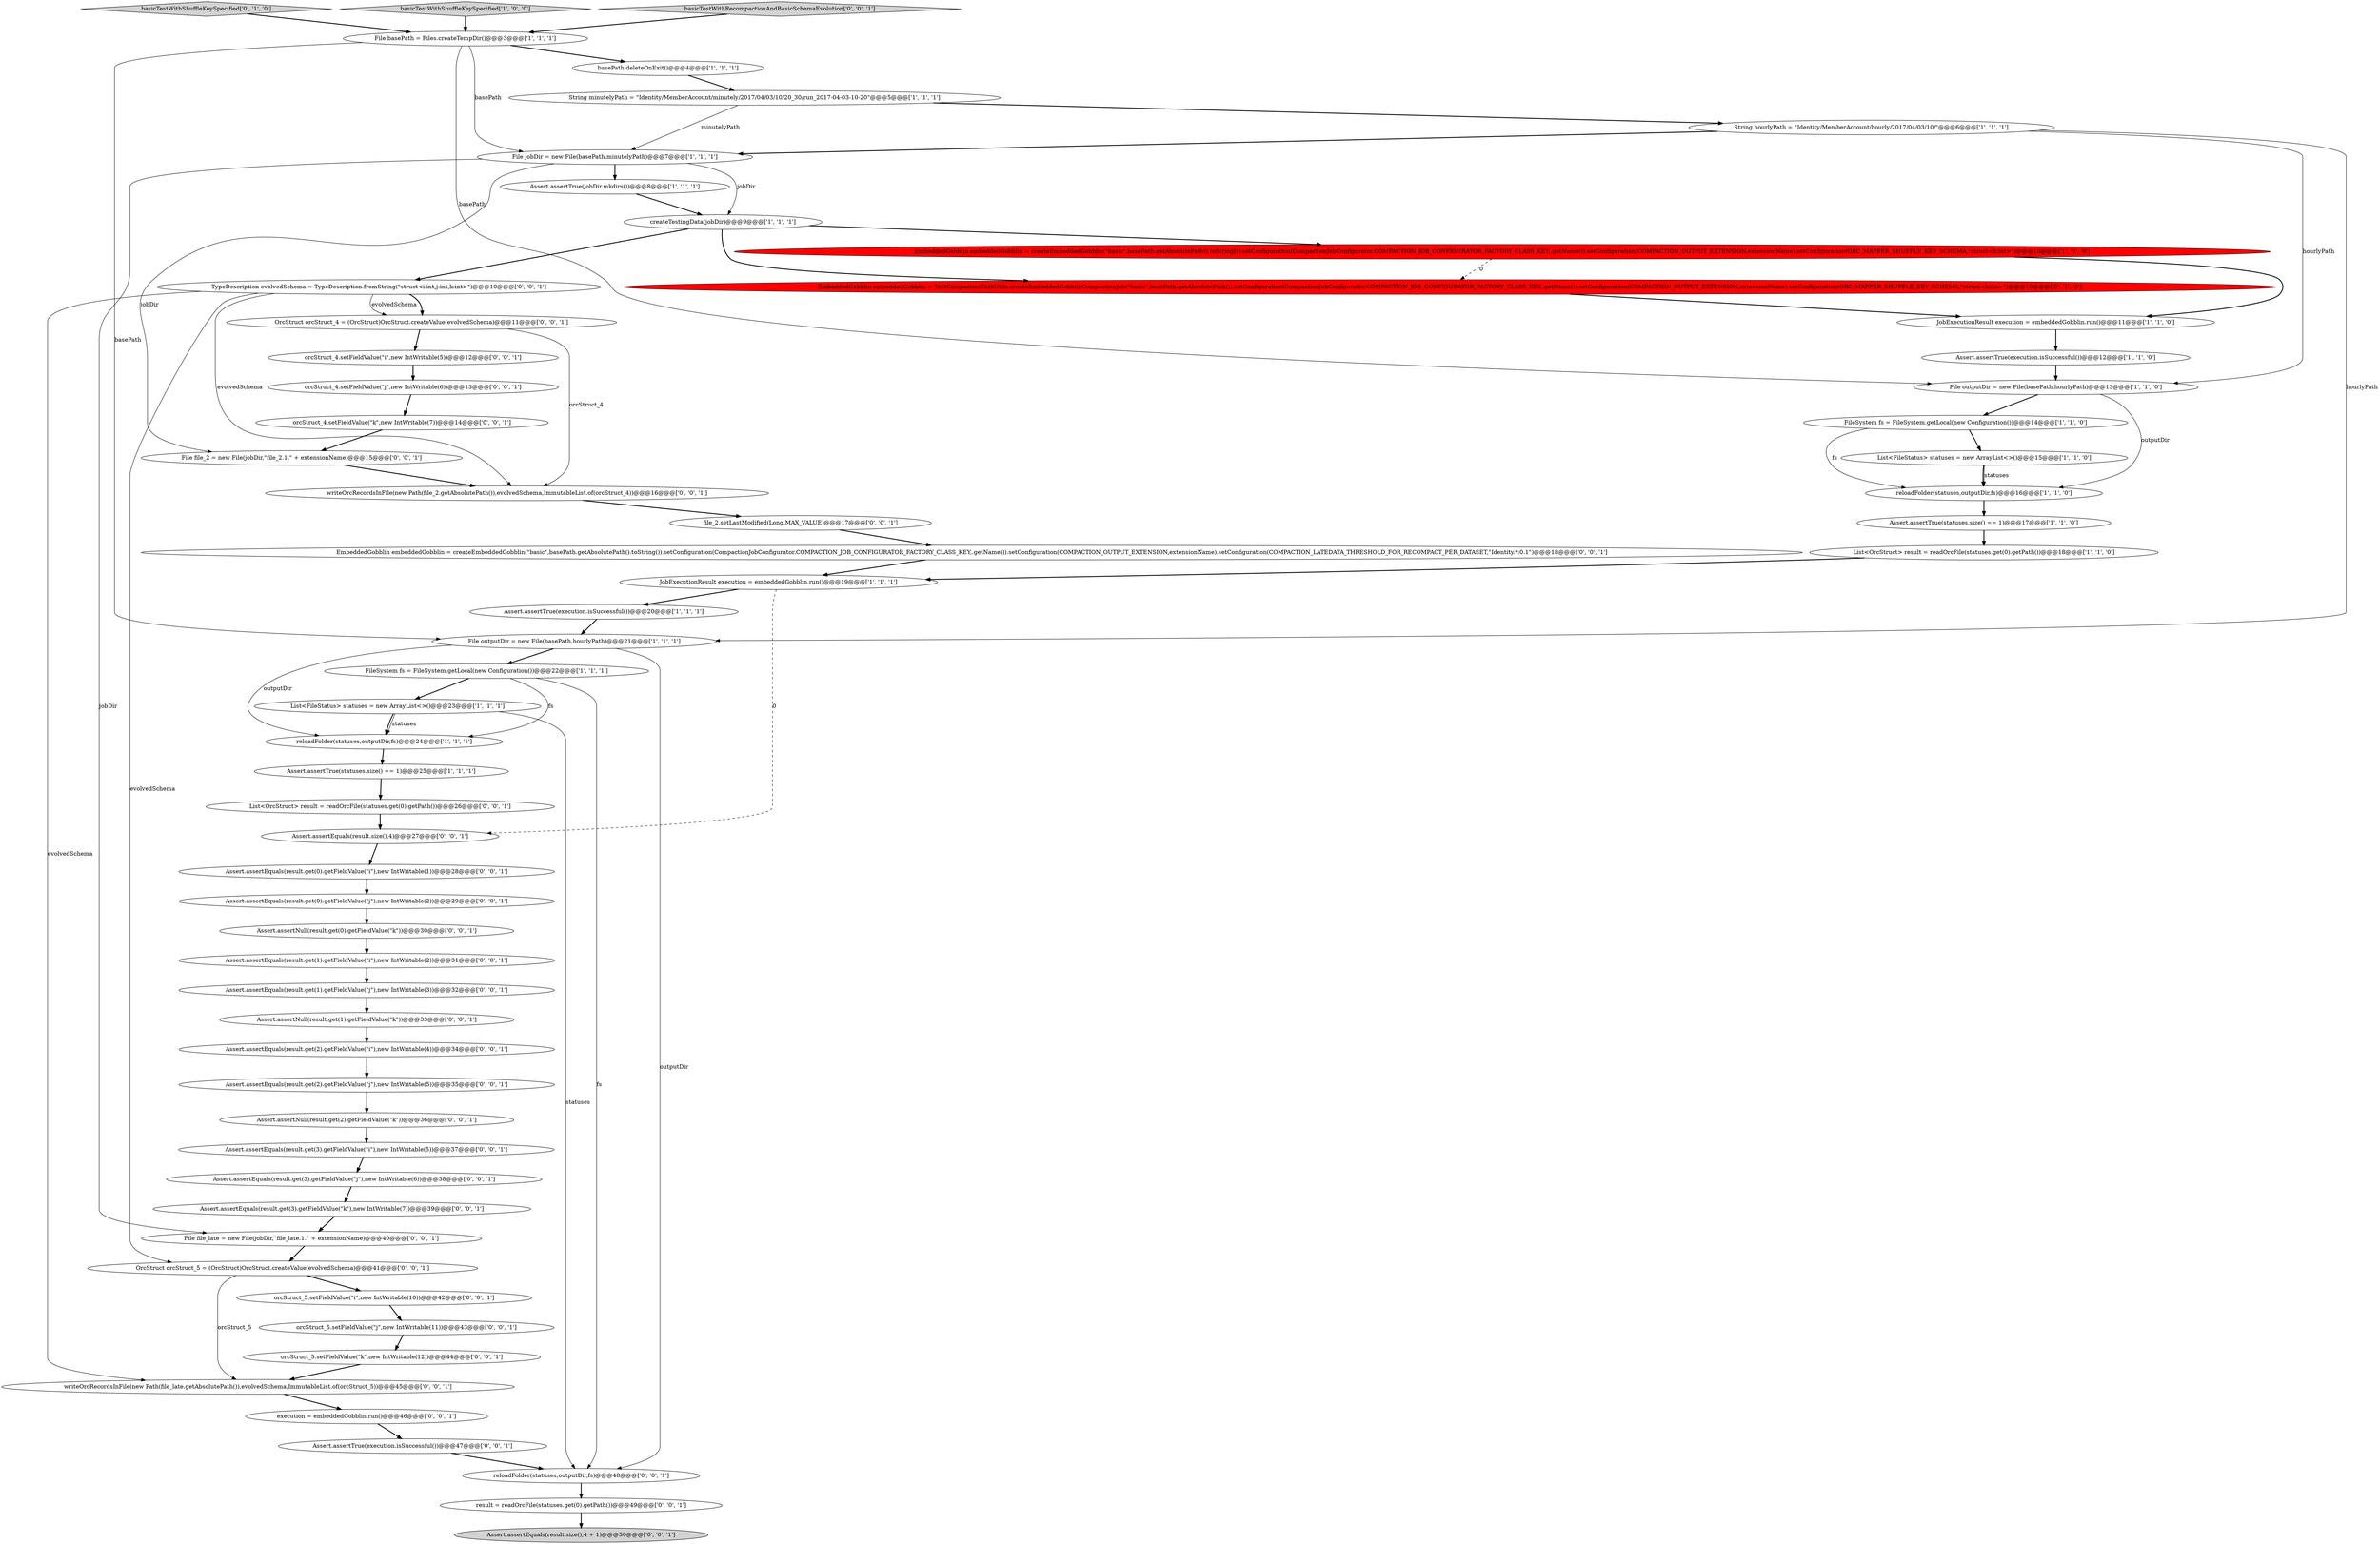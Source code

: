 digraph {
4 [style = filled, label = "Assert.assertTrue(execution.isSuccessful())@@@12@@@['1', '1', '0']", fillcolor = white, shape = ellipse image = "AAA0AAABBB1BBB"];
49 [style = filled, label = "Assert.assertNull(result.get(2).getFieldValue(\"k\"))@@@36@@@['0', '0', '1']", fillcolor = white, shape = ellipse image = "AAA0AAABBB3BBB"];
19 [style = filled, label = "FileSystem fs = FileSystem.getLocal(new Configuration())@@@14@@@['1', '1', '0']", fillcolor = white, shape = ellipse image = "AAA0AAABBB1BBB"];
17 [style = filled, label = "EmbeddedGobblin embeddedGobblin = createEmbeddedGobblin(\"basic\",basePath.getAbsolutePath().toString()).setConfiguration(CompactionJobConfigurator.COMPACTION_JOB_CONFIGURATOR_FACTORY_CLASS_KEY,.getName()).setConfiguration(COMPACTION_OUTPUT_EXTENSION,extensionName).setConfiguration(ORC_MAPPER_SHUFFLE_KEY_SCHEMA,\"struct<k:int>\")@@@10@@@['1', '0', '0']", fillcolor = red, shape = ellipse image = "AAA1AAABBB1BBB"];
47 [style = filled, label = "Assert.assertEquals(result.get(3).getFieldValue(\"j\"),new IntWritable(6))@@@38@@@['0', '0', '1']", fillcolor = white, shape = ellipse image = "AAA0AAABBB3BBB"];
24 [style = filled, label = "EmbeddedGobblin embeddedGobblin = TestCompactionTaskUtils.createEmbeddedGobblinCompactionJob(\"basic\",basePath.getAbsolutePath()).setConfiguration(CompactionJobConfigurator.COMPACTION_JOB_CONFIGURATOR_FACTORY_CLASS_KEY,.getName()).setConfiguration(COMPACTION_OUTPUT_EXTENSION,extensionName).setConfiguration(ORC_MAPPER_SHUFFLE_KEY_SCHEMA,\"struct<k:int>\")@@@10@@@['0', '1', '0']", fillcolor = red, shape = ellipse image = "AAA1AAABBB2BBB"];
2 [style = filled, label = "List<FileStatus> statuses = new ArrayList<>()@@@23@@@['1', '1', '1']", fillcolor = white, shape = ellipse image = "AAA0AAABBB1BBB"];
3 [style = filled, label = "reloadFolder(statuses,outputDir,fs)@@@24@@@['1', '1', '1']", fillcolor = white, shape = ellipse image = "AAA0AAABBB1BBB"];
57 [style = filled, label = "orcStruct_5.setFieldValue(\"k\",new IntWritable(12))@@@44@@@['0', '0', '1']", fillcolor = white, shape = ellipse image = "AAA0AAABBB3BBB"];
35 [style = filled, label = "Assert.assertEquals(result.get(1).getFieldValue(\"j\"),new IntWritable(3))@@@32@@@['0', '0', '1']", fillcolor = white, shape = ellipse image = "AAA0AAABBB3BBB"];
59 [style = filled, label = "File file_late = new File(jobDir,\"file_late.1.\" + extensionName)@@@40@@@['0', '0', '1']", fillcolor = white, shape = ellipse image = "AAA0AAABBB3BBB"];
33 [style = filled, label = "writeOrcRecordsInFile(new Path(file_late.getAbsolutePath()),evolvedSchema,ImmutableList.of(orcStruct_5))@@@45@@@['0', '0', '1']", fillcolor = white, shape = ellipse image = "AAA0AAABBB3BBB"];
60 [style = filled, label = "orcStruct_4.setFieldValue(\"k\",new IntWritable(7))@@@14@@@['0', '0', '1']", fillcolor = white, shape = ellipse image = "AAA0AAABBB3BBB"];
44 [style = filled, label = "Assert.assertEquals(result.get(0).getFieldValue(\"i\"),new IntWritable(1))@@@28@@@['0', '0', '1']", fillcolor = white, shape = ellipse image = "AAA0AAABBB3BBB"];
26 [style = filled, label = "TypeDescription evolvedSchema = TypeDescription.fromString(\"struct<i:int,j:int,k:int>\")@@@10@@@['0', '0', '1']", fillcolor = white, shape = ellipse image = "AAA0AAABBB3BBB"];
51 [style = filled, label = "Assert.assertEquals(result.get(0).getFieldValue(\"j\"),new IntWritable(2))@@@29@@@['0', '0', '1']", fillcolor = white, shape = ellipse image = "AAA0AAABBB3BBB"];
25 [style = filled, label = "basicTestWithShuffleKeySpecified['0', '1', '0']", fillcolor = lightgray, shape = diamond image = "AAA0AAABBB2BBB"];
55 [style = filled, label = "Assert.assertEquals(result.size(),4)@@@27@@@['0', '0', '1']", fillcolor = white, shape = ellipse image = "AAA0AAABBB3BBB"];
41 [style = filled, label = "result = readOrcFile(statuses.get(0).getPath())@@@49@@@['0', '0', '1']", fillcolor = white, shape = ellipse image = "AAA0AAABBB3BBB"];
30 [style = filled, label = "List<OrcStruct> result = readOrcFile(statuses.get(0).getPath())@@@26@@@['0', '0', '1']", fillcolor = white, shape = ellipse image = "AAA0AAABBB3BBB"];
7 [style = filled, label = "JobExecutionResult execution = embeddedGobblin.run()@@@19@@@['1', '1', '1']", fillcolor = white, shape = ellipse image = "AAA0AAABBB1BBB"];
36 [style = filled, label = "reloadFolder(statuses,outputDir,fs)@@@48@@@['0', '0', '1']", fillcolor = white, shape = ellipse image = "AAA0AAABBB3BBB"];
42 [style = filled, label = "Assert.assertTrue(execution.isSuccessful())@@@47@@@['0', '0', '1']", fillcolor = white, shape = ellipse image = "AAA0AAABBB3BBB"];
18 [style = filled, label = "File outputDir = new File(basePath,hourlyPath)@@@21@@@['1', '1', '1']", fillcolor = white, shape = ellipse image = "AAA0AAABBB1BBB"];
39 [style = filled, label = "File file_2 = new File(jobDir,\"file_2.1.\" + extensionName)@@@15@@@['0', '0', '1']", fillcolor = white, shape = ellipse image = "AAA0AAABBB3BBB"];
27 [style = filled, label = "orcStruct_5.setFieldValue(\"i\",new IntWritable(10))@@@42@@@['0', '0', '1']", fillcolor = white, shape = ellipse image = "AAA0AAABBB3BBB"];
21 [style = filled, label = "Assert.assertTrue(statuses.size() == 1)@@@25@@@['1', '1', '1']", fillcolor = white, shape = ellipse image = "AAA0AAABBB1BBB"];
34 [style = filled, label = "OrcStruct orcStruct_5 = (OrcStruct)OrcStruct.createValue(evolvedSchema)@@@41@@@['0', '0', '1']", fillcolor = white, shape = ellipse image = "AAA0AAABBB3BBB"];
28 [style = filled, label = "orcStruct_4.setFieldValue(\"i\",new IntWritable(5))@@@12@@@['0', '0', '1']", fillcolor = white, shape = ellipse image = "AAA0AAABBB3BBB"];
15 [style = filled, label = "List<FileStatus> statuses = new ArrayList<>()@@@15@@@['1', '1', '0']", fillcolor = white, shape = ellipse image = "AAA0AAABBB1BBB"];
11 [style = filled, label = "Assert.assertTrue(statuses.size() == 1)@@@17@@@['1', '1', '0']", fillcolor = white, shape = ellipse image = "AAA0AAABBB1BBB"];
37 [style = filled, label = "Assert.assertNull(result.get(0).getFieldValue(\"k\"))@@@30@@@['0', '0', '1']", fillcolor = white, shape = ellipse image = "AAA0AAABBB3BBB"];
46 [style = filled, label = "file_2.setLastModified(Long.MAX_VALUE)@@@17@@@['0', '0', '1']", fillcolor = white, shape = ellipse image = "AAA0AAABBB3BBB"];
40 [style = filled, label = "Assert.assertEquals(result.get(2).getFieldValue(\"i\"),new IntWritable(4))@@@34@@@['0', '0', '1']", fillcolor = white, shape = ellipse image = "AAA0AAABBB3BBB"];
32 [style = filled, label = "Assert.assertNull(result.get(1).getFieldValue(\"k\"))@@@33@@@['0', '0', '1']", fillcolor = white, shape = ellipse image = "AAA0AAABBB3BBB"];
38 [style = filled, label = "execution = embeddedGobblin.run()@@@46@@@['0', '0', '1']", fillcolor = white, shape = ellipse image = "AAA0AAABBB3BBB"];
10 [style = filled, label = "basicTestWithShuffleKeySpecified['1', '0', '0']", fillcolor = lightgray, shape = diamond image = "AAA0AAABBB1BBB"];
31 [style = filled, label = "OrcStruct orcStruct_4 = (OrcStruct)OrcStruct.createValue(evolvedSchema)@@@11@@@['0', '0', '1']", fillcolor = white, shape = ellipse image = "AAA0AAABBB3BBB"];
52 [style = filled, label = "orcStruct_4.setFieldValue(\"j\",new IntWritable(6))@@@13@@@['0', '0', '1']", fillcolor = white, shape = ellipse image = "AAA0AAABBB3BBB"];
50 [style = filled, label = "orcStruct_5.setFieldValue(\"j\",new IntWritable(11))@@@43@@@['0', '0', '1']", fillcolor = white, shape = ellipse image = "AAA0AAABBB3BBB"];
5 [style = filled, label = "basePath.deleteOnExit()@@@4@@@['1', '1', '1']", fillcolor = white, shape = ellipse image = "AAA0AAABBB1BBB"];
1 [style = filled, label = "String hourlyPath = \"Identity/MemberAccount/hourly/2017/04/03/10/\"@@@6@@@['1', '1', '1']", fillcolor = white, shape = ellipse image = "AAA0AAABBB1BBB"];
13 [style = filled, label = "File outputDir = new File(basePath,hourlyPath)@@@13@@@['1', '1', '0']", fillcolor = white, shape = ellipse image = "AAA0AAABBB1BBB"];
6 [style = filled, label = "JobExecutionResult execution = embeddedGobblin.run()@@@11@@@['1', '1', '0']", fillcolor = white, shape = ellipse image = "AAA0AAABBB1BBB"];
0 [style = filled, label = "File jobDir = new File(basePath,minutelyPath)@@@7@@@['1', '1', '1']", fillcolor = white, shape = ellipse image = "AAA0AAABBB1BBB"];
22 [style = filled, label = "Assert.assertTrue(jobDir.mkdirs())@@@8@@@['1', '1', '1']", fillcolor = white, shape = ellipse image = "AAA0AAABBB1BBB"];
9 [style = filled, label = "File basePath = Files.createTempDir()@@@3@@@['1', '1', '1']", fillcolor = white, shape = ellipse image = "AAA0AAABBB1BBB"];
23 [style = filled, label = "String minutelyPath = \"Identity/MemberAccount/minutely/2017/04/03/10/20_30/run_2017-04-03-10-20\"@@@5@@@['1', '1', '1']", fillcolor = white, shape = ellipse image = "AAA0AAABBB1BBB"];
56 [style = filled, label = "Assert.assertEquals(result.get(3).getFieldValue(\"k\"),new IntWritable(7))@@@39@@@['0', '0', '1']", fillcolor = white, shape = ellipse image = "AAA0AAABBB3BBB"];
12 [style = filled, label = "Assert.assertTrue(execution.isSuccessful())@@@20@@@['1', '1', '1']", fillcolor = white, shape = ellipse image = "AAA0AAABBB1BBB"];
54 [style = filled, label = "Assert.assertEquals(result.size(),4 + 1)@@@50@@@['0', '0', '1']", fillcolor = lightgray, shape = ellipse image = "AAA0AAABBB3BBB"];
45 [style = filled, label = "writeOrcRecordsInFile(new Path(file_2.getAbsolutePath()),evolvedSchema,ImmutableList.of(orcStruct_4))@@@16@@@['0', '0', '1']", fillcolor = white, shape = ellipse image = "AAA0AAABBB3BBB"];
8 [style = filled, label = "reloadFolder(statuses,outputDir,fs)@@@16@@@['1', '1', '0']", fillcolor = white, shape = ellipse image = "AAA0AAABBB1BBB"];
53 [style = filled, label = "EmbeddedGobblin embeddedGobblin = createEmbeddedGobblin(\"basic\",basePath.getAbsolutePath().toString()).setConfiguration(CompactionJobConfigurator.COMPACTION_JOB_CONFIGURATOR_FACTORY_CLASS_KEY,.getName()).setConfiguration(COMPACTION_OUTPUT_EXTENSION,extensionName).setConfiguration(COMPACTION_LATEDATA_THRESHOLD_FOR_RECOMPACT_PER_DATASET,\"Identity.*:0.1\")@@@18@@@['0', '0', '1']", fillcolor = white, shape = ellipse image = "AAA0AAABBB3BBB"];
48 [style = filled, label = "basicTestWithRecompactionAndBasicSchemaEvolution['0', '0', '1']", fillcolor = lightgray, shape = diamond image = "AAA0AAABBB3BBB"];
29 [style = filled, label = "Assert.assertEquals(result.get(2).getFieldValue(\"j\"),new IntWritable(5))@@@35@@@['0', '0', '1']", fillcolor = white, shape = ellipse image = "AAA0AAABBB3BBB"];
20 [style = filled, label = "FileSystem fs = FileSystem.getLocal(new Configuration())@@@22@@@['1', '1', '1']", fillcolor = white, shape = ellipse image = "AAA0AAABBB1BBB"];
43 [style = filled, label = "Assert.assertEquals(result.get(3).getFieldValue(\"i\"),new IntWritable(5))@@@37@@@['0', '0', '1']", fillcolor = white, shape = ellipse image = "AAA0AAABBB3BBB"];
14 [style = filled, label = "createTestingData(jobDir)@@@9@@@['1', '1', '1']", fillcolor = white, shape = ellipse image = "AAA0AAABBB1BBB"];
58 [style = filled, label = "Assert.assertEquals(result.get(1).getFieldValue(\"i\"),new IntWritable(2))@@@31@@@['0', '0', '1']", fillcolor = white, shape = ellipse image = "AAA0AAABBB3BBB"];
16 [style = filled, label = "List<OrcStruct> result = readOrcFile(statuses.get(0).getPath())@@@18@@@['1', '1', '0']", fillcolor = white, shape = ellipse image = "AAA0AAABBB1BBB"];
14->24 [style = bold, label=""];
15->8 [style = solid, label="statuses"];
17->24 [style = dashed, label="0"];
57->33 [style = bold, label=""];
16->7 [style = bold, label=""];
18->36 [style = solid, label="outputDir"];
14->17 [style = bold, label=""];
23->0 [style = solid, label="minutelyPath"];
21->30 [style = bold, label=""];
38->42 [style = bold, label=""];
44->51 [style = bold, label=""];
0->59 [style = solid, label="jobDir"];
52->60 [style = bold, label=""];
28->52 [style = bold, label=""];
2->3 [style = solid, label="statuses"];
12->18 [style = bold, label=""];
9->5 [style = bold, label=""];
41->54 [style = bold, label=""];
19->15 [style = bold, label=""];
8->11 [style = bold, label=""];
60->39 [style = bold, label=""];
11->16 [style = bold, label=""];
0->14 [style = solid, label="jobDir"];
2->36 [style = solid, label="statuses"];
36->41 [style = bold, label=""];
5->23 [style = bold, label=""];
37->58 [style = bold, label=""];
58->35 [style = bold, label=""];
7->55 [style = dashed, label="0"];
39->45 [style = bold, label=""];
59->34 [style = bold, label=""];
1->0 [style = bold, label=""];
19->8 [style = solid, label="fs"];
1->18 [style = solid, label="hourlyPath"];
6->4 [style = bold, label=""];
18->20 [style = bold, label=""];
43->47 [style = bold, label=""];
1->13 [style = solid, label="hourlyPath"];
34->33 [style = solid, label="orcStruct_5"];
31->28 [style = bold, label=""];
45->46 [style = bold, label=""];
22->14 [style = bold, label=""];
20->36 [style = solid, label="fs"];
40->29 [style = bold, label=""];
9->13 [style = solid, label="basePath"];
9->18 [style = solid, label="basePath"];
26->34 [style = solid, label="evolvedSchema"];
18->3 [style = solid, label="outputDir"];
26->45 [style = solid, label="evolvedSchema"];
47->56 [style = bold, label=""];
17->6 [style = bold, label=""];
2->3 [style = bold, label=""];
4->13 [style = bold, label=""];
25->9 [style = bold, label=""];
35->32 [style = bold, label=""];
9->0 [style = solid, label="basePath"];
29->49 [style = bold, label=""];
0->39 [style = solid, label="jobDir"];
20->3 [style = solid, label="fs"];
13->19 [style = bold, label=""];
26->31 [style = bold, label=""];
51->37 [style = bold, label=""];
32->40 [style = bold, label=""];
50->57 [style = bold, label=""];
3->21 [style = bold, label=""];
10->9 [style = bold, label=""];
34->27 [style = bold, label=""];
56->59 [style = bold, label=""];
15->8 [style = bold, label=""];
7->12 [style = bold, label=""];
46->53 [style = bold, label=""];
13->8 [style = solid, label="outputDir"];
48->9 [style = bold, label=""];
42->36 [style = bold, label=""];
49->43 [style = bold, label=""];
20->2 [style = bold, label=""];
30->55 [style = bold, label=""];
14->26 [style = bold, label=""];
26->33 [style = solid, label="evolvedSchema"];
55->44 [style = bold, label=""];
53->7 [style = bold, label=""];
0->22 [style = bold, label=""];
27->50 [style = bold, label=""];
23->1 [style = bold, label=""];
33->38 [style = bold, label=""];
31->45 [style = solid, label="orcStruct_4"];
24->6 [style = bold, label=""];
26->31 [style = solid, label="evolvedSchema"];
}
